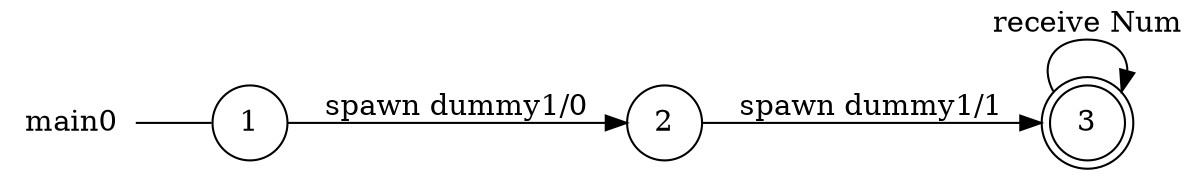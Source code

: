 digraph main0 {
	rankdir="LR";
	n_0 [label="main0", shape="plaintext"];
	n_1 [id="1", shape=circle, label="1"];
	n_0 -> n_1 [arrowhead=none];
	n_2 [id="2", shape=circle, label="2"];
	n_3 [id="3", shape=doublecircle, label="3"];

	n_1 -> n_2 [id="[$e|0]", label="spawn dummy1/0"];
	n_2 -> n_3 [id="[$e|4]", label="spawn dummy1/1"];
	n_3 -> n_3 [id="[$e|1]", label="receive Num"];
}
